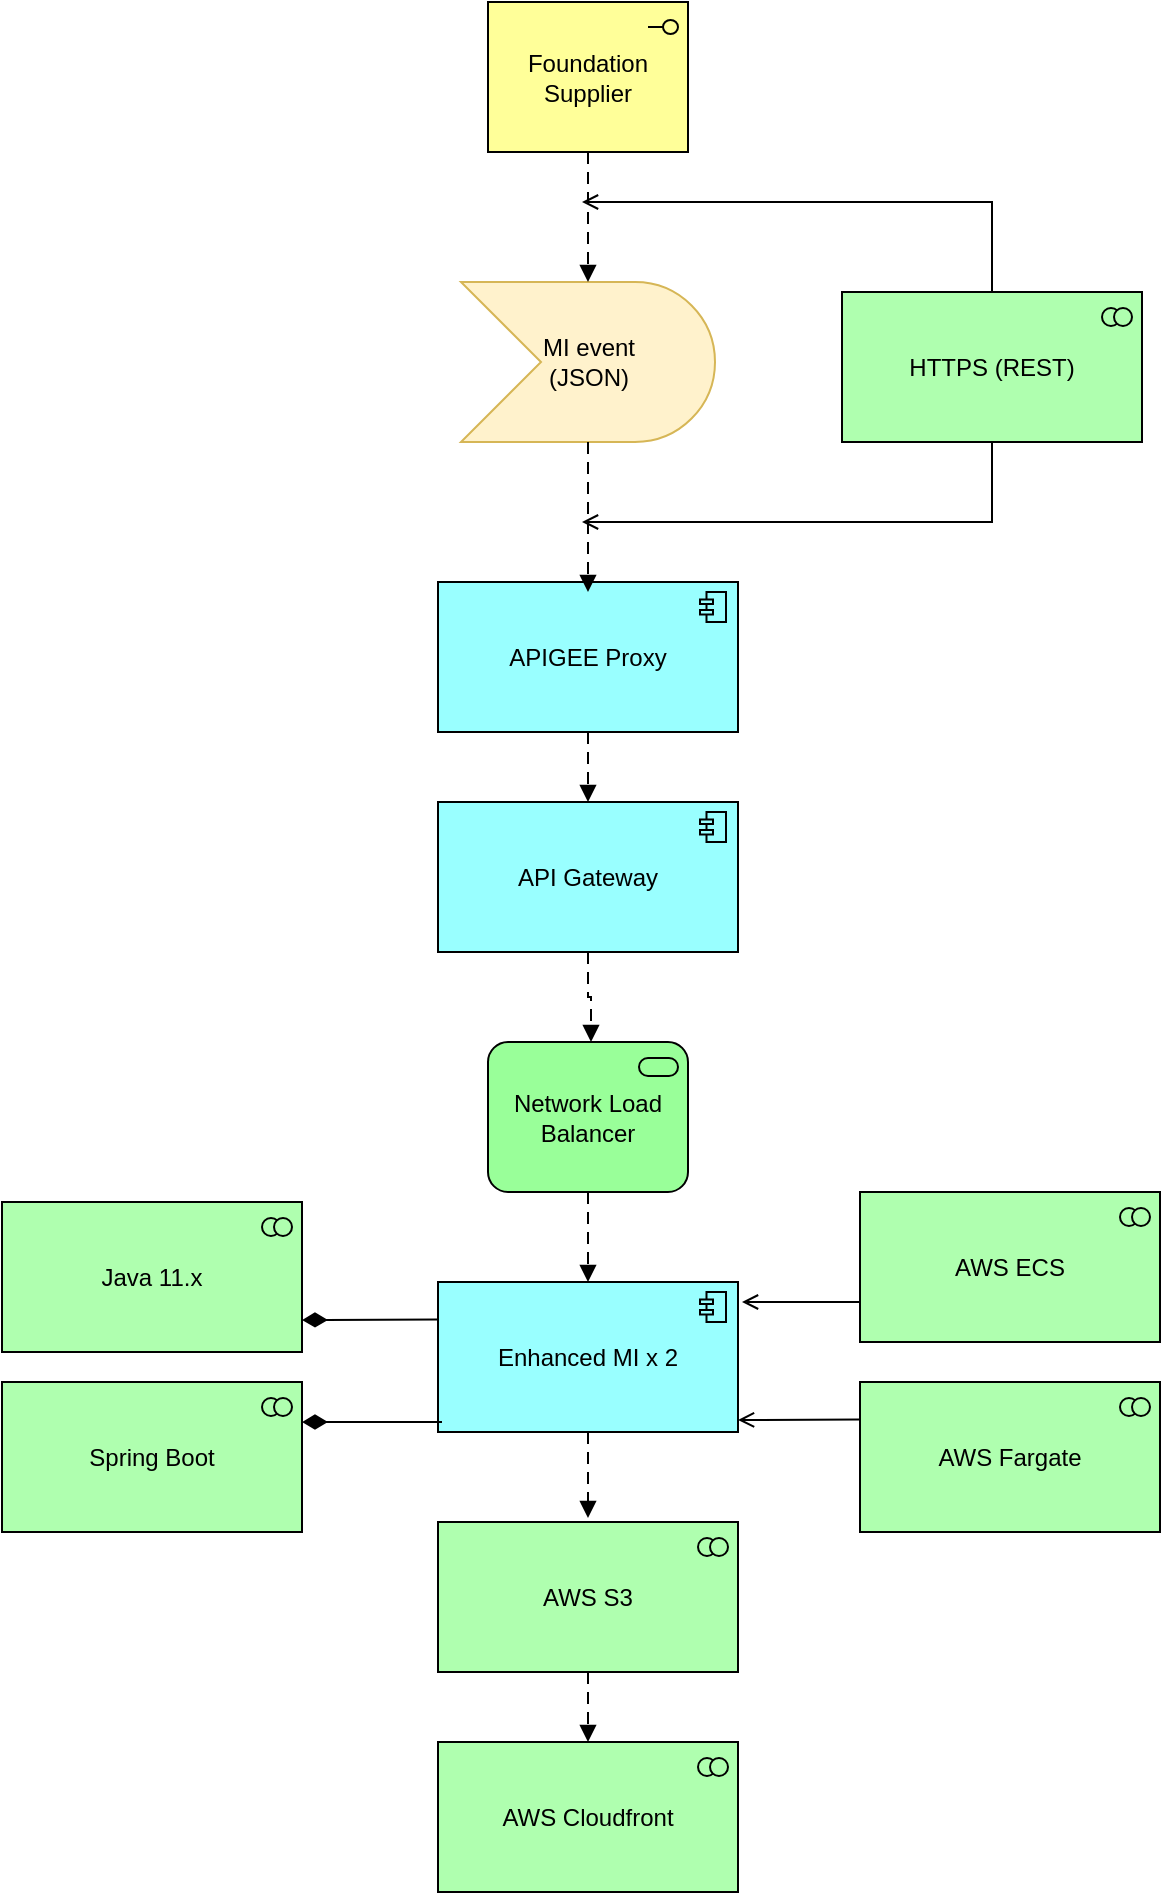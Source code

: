 <mxfile version="15.8.7" type="device"><diagram id="7XkwGulo85NiGF6H6Vio" name="Page-1"><mxGraphModel dx="1186" dy="771" grid="1" gridSize="10" guides="1" tooltips="1" connect="1" arrows="1" fold="1" page="1" pageScale="1" pageWidth="827" pageHeight="1169" math="0" shadow="0"><root><mxCell id="0"/><mxCell id="1" parent="0"/><mxCell id="RkS62-5SrTi0hZOM_8GV-17" value="" style="edgeStyle=orthogonalEdgeStyle;rounded=0;orthogonalLoop=1;jettySize=auto;html=1;strokeColor=none;" edge="1" parent="1" source="RkS62-5SrTi0hZOM_8GV-1" target="RkS62-5SrTi0hZOM_8GV-2"><mxGeometry relative="1" as="geometry"/></mxCell><mxCell id="RkS62-5SrTi0hZOM_8GV-1" value="APIGEE Proxy" style="html=1;outlineConnect=0;whiteSpace=wrap;fillColor=#99ffff;shape=mxgraph.archimate3.application;appType=comp;archiType=square;" vertex="1" parent="1"><mxGeometry x="348" y="460" width="150" height="75" as="geometry"/></mxCell><mxCell id="RkS62-5SrTi0hZOM_8GV-2" value="API Gateway" style="html=1;outlineConnect=0;whiteSpace=wrap;fillColor=#99ffff;shape=mxgraph.archimate3.application;appType=comp;archiType=square;" vertex="1" parent="1"><mxGeometry x="348" y="570" width="150" height="75" as="geometry"/></mxCell><mxCell id="RkS62-5SrTi0hZOM_8GV-3" value="Network Load Balancer" style="html=1;outlineConnect=0;whiteSpace=wrap;fillColor=#99ff99;shape=mxgraph.archimate.business;busType=service" vertex="1" parent="1"><mxGeometry x="373" y="690" width="100" height="75" as="geometry"/></mxCell><mxCell id="RkS62-5SrTi0hZOM_8GV-5" value="Enhanced MI x 2" style="html=1;outlineConnect=0;whiteSpace=wrap;fillColor=#99ffff;shape=mxgraph.archimate3.application;appType=comp;archiType=square;" vertex="1" parent="1"><mxGeometry x="348" y="810" width="150" height="75" as="geometry"/></mxCell><mxCell id="RkS62-5SrTi0hZOM_8GV-6" value="AWS S3" style="html=1;outlineConnect=0;whiteSpace=wrap;fillColor=#AFFFAF;shape=mxgraph.archimate3.application;appType=collab;archiType=square;" vertex="1" parent="1"><mxGeometry x="348" y="930" width="150" height="75" as="geometry"/></mxCell><mxCell id="RkS62-5SrTi0hZOM_8GV-7" value="AWS Cloudfront" style="html=1;outlineConnect=0;whiteSpace=wrap;fillColor=#AFFFAF;shape=mxgraph.archimate3.application;appType=collab;archiType=square;" vertex="1" parent="1"><mxGeometry x="348" y="1040" width="150" height="75" as="geometry"/></mxCell><mxCell id="RkS62-5SrTi0hZOM_8GV-8" value="Java 11.x" style="html=1;outlineConnect=0;whiteSpace=wrap;fillColor=#AFFFAF;shape=mxgraph.archimate3.application;appType=collab;archiType=square;" vertex="1" parent="1"><mxGeometry x="130" y="770" width="150" height="75" as="geometry"/></mxCell><mxCell id="RkS62-5SrTi0hZOM_8GV-9" value="AWS ECS" style="html=1;outlineConnect=0;whiteSpace=wrap;fillColor=#AFFFAF;shape=mxgraph.archimate3.application;appType=collab;archiType=square;" vertex="1" parent="1"><mxGeometry x="559" y="765" width="150" height="75" as="geometry"/></mxCell><mxCell id="RkS62-5SrTi0hZOM_8GV-10" value="AWS Fargate" style="html=1;outlineConnect=0;whiteSpace=wrap;fillColor=#AFFFAF;shape=mxgraph.archimate3.application;appType=collab;archiType=square;" vertex="1" parent="1"><mxGeometry x="559" y="860" width="150" height="75" as="geometry"/></mxCell><mxCell id="RkS62-5SrTi0hZOM_8GV-11" value="MI event &lt;br&gt;(JSON)" style="html=1;outlineConnect=0;whiteSpace=wrap;fillColor=#fff2cc;shape=mxgraph.archimate3.event;strokeColor=#d6b656;" vertex="1" parent="1"><mxGeometry x="359.5" y="310" width="127" height="80" as="geometry"/></mxCell><mxCell id="RkS62-5SrTi0hZOM_8GV-12" value="Spring Boot" style="html=1;outlineConnect=0;whiteSpace=wrap;fillColor=#AFFFAF;shape=mxgraph.archimate3.application;appType=collab;archiType=square;" vertex="1" parent="1"><mxGeometry x="130" y="860" width="150" height="75" as="geometry"/></mxCell><mxCell id="RkS62-5SrTi0hZOM_8GV-14" value="" style="edgeStyle=elbowEdgeStyle;html=1;endArrow=block;dashed=1;elbow=vertical;endFill=1;dashPattern=6 4;rounded=0;" edge="1" parent="1" source="RkS62-5SrTi0hZOM_8GV-11"><mxGeometry width="160" relative="1" as="geometry"><mxPoint x="330" y="510" as="sourcePoint"/><mxPoint x="423" y="465" as="targetPoint"/></mxGeometry></mxCell><mxCell id="RkS62-5SrTi0hZOM_8GV-18" value="" style="edgeStyle=elbowEdgeStyle;html=1;endArrow=block;dashed=1;elbow=vertical;endFill=1;dashPattern=6 4;rounded=0;exitX=0.5;exitY=1;exitDx=0;exitDy=0;exitPerimeter=0;" edge="1" parent="1" source="RkS62-5SrTi0hZOM_8GV-1"><mxGeometry width="160" relative="1" as="geometry"><mxPoint x="330" y="860" as="sourcePoint"/><mxPoint x="423" y="570" as="targetPoint"/></mxGeometry></mxCell><mxCell id="RkS62-5SrTi0hZOM_8GV-19" value="" style="edgeStyle=elbowEdgeStyle;html=1;endArrow=block;dashed=1;elbow=vertical;endFill=1;dashPattern=6 4;rounded=0;exitX=0.5;exitY=1;exitDx=0;exitDy=0;exitPerimeter=0;" edge="1" parent="1" source="RkS62-5SrTi0hZOM_8GV-2"><mxGeometry width="160" relative="1" as="geometry"><mxPoint x="421.5" y="650" as="sourcePoint"/><mxPoint x="424.5" y="690" as="targetPoint"/></mxGeometry></mxCell><mxCell id="RkS62-5SrTi0hZOM_8GV-20" value="" style="edgeStyle=elbowEdgeStyle;html=1;endArrow=block;dashed=1;elbow=vertical;endFill=1;dashPattern=6 4;rounded=0;exitX=0.5;exitY=1;exitDx=0;exitDy=0;exitPerimeter=0;entryX=0.5;entryY=0;entryDx=0;entryDy=0;entryPerimeter=0;" edge="1" parent="1" source="RkS62-5SrTi0hZOM_8GV-3" target="RkS62-5SrTi0hZOM_8GV-5"><mxGeometry width="160" relative="1" as="geometry"><mxPoint x="330" y="970" as="sourcePoint"/><mxPoint x="490" y="970" as="targetPoint"/></mxGeometry></mxCell><mxCell id="RkS62-5SrTi0hZOM_8GV-21" value="" style="edgeStyle=elbowEdgeStyle;html=1;endArrow=block;dashed=1;elbow=vertical;endFill=1;dashPattern=6 4;rounded=0;exitX=0.5;exitY=1;exitDx=0;exitDy=0;exitPerimeter=0;" edge="1" parent="1" source="RkS62-5SrTi0hZOM_8GV-5"><mxGeometry width="160" relative="1" as="geometry"><mxPoint x="330" y="970" as="sourcePoint"/><mxPoint x="423" y="928" as="targetPoint"/></mxGeometry></mxCell><mxCell id="RkS62-5SrTi0hZOM_8GV-22" value="" style="edgeStyle=elbowEdgeStyle;html=1;endArrow=block;dashed=1;elbow=vertical;endFill=1;dashPattern=6 4;rounded=0;exitX=0.5;exitY=1;exitDx=0;exitDy=0;exitPerimeter=0;entryX=0.5;entryY=0;entryDx=0;entryDy=0;entryPerimeter=0;" edge="1" parent="1" source="RkS62-5SrTi0hZOM_8GV-6" target="RkS62-5SrTi0hZOM_8GV-7"><mxGeometry width="160" relative="1" as="geometry"><mxPoint x="330" y="970" as="sourcePoint"/><mxPoint x="490" y="970" as="targetPoint"/></mxGeometry></mxCell><mxCell id="RkS62-5SrTi0hZOM_8GV-24" value="" style="html=1;endArrow=diamondThin;endFill=1;edgeStyle=elbowEdgeStyle;elbow=vertical;endSize=10;rounded=0;exitX=0;exitY=0.25;exitDx=0;exitDy=0;exitPerimeter=0;" edge="1" parent="1" source="RkS62-5SrTi0hZOM_8GV-5" target="RkS62-5SrTi0hZOM_8GV-8"><mxGeometry width="160" relative="1" as="geometry"><mxPoint x="330" y="880" as="sourcePoint"/><mxPoint x="490" y="880" as="targetPoint"/></mxGeometry></mxCell><mxCell id="RkS62-5SrTi0hZOM_8GV-25" value="" style="html=1;endArrow=diamondThin;endFill=1;edgeStyle=elbowEdgeStyle;elbow=vertical;endSize=10;rounded=0;" edge="1" parent="1" target="RkS62-5SrTi0hZOM_8GV-12"><mxGeometry width="160" relative="1" as="geometry"><mxPoint x="350" y="880" as="sourcePoint"/><mxPoint x="490" y="880" as="targetPoint"/></mxGeometry></mxCell><mxCell id="RkS62-5SrTi0hZOM_8GV-27" value="" style="edgeStyle=elbowEdgeStyle;html=1;endArrow=open;elbow=vertical;endFill=1;rounded=0;" edge="1" parent="1" source="RkS62-5SrTi0hZOM_8GV-9"><mxGeometry width="160" relative="1" as="geometry"><mxPoint x="570" y="710" as="sourcePoint"/><mxPoint x="500" y="820" as="targetPoint"/></mxGeometry></mxCell><mxCell id="RkS62-5SrTi0hZOM_8GV-28" value="" style="edgeStyle=elbowEdgeStyle;html=1;endArrow=open;elbow=vertical;endFill=1;rounded=0;exitX=0;exitY=0.25;exitDx=0;exitDy=0;exitPerimeter=0;" edge="1" parent="1" source="RkS62-5SrTi0hZOM_8GV-10" target="RkS62-5SrTi0hZOM_8GV-5"><mxGeometry width="160" relative="1" as="geometry"><mxPoint x="330" y="850" as="sourcePoint"/><mxPoint x="490" y="850" as="targetPoint"/><Array as="points"><mxPoint x="530" y="879"/></Array></mxGeometry></mxCell><mxCell id="RkS62-5SrTi0hZOM_8GV-29" value="Foundation Supplier" style="html=1;outlineConnect=0;whiteSpace=wrap;fillColor=#ffff99;shape=mxgraph.archimate.application;appType=interface" vertex="1" parent="1"><mxGeometry x="373" y="170" width="100" height="75" as="geometry"/></mxCell><mxCell id="RkS62-5SrTi0hZOM_8GV-30" value="" style="edgeStyle=elbowEdgeStyle;html=1;endArrow=block;dashed=1;elbow=vertical;endFill=1;dashPattern=6 4;rounded=0;exitX=0.5;exitY=1;exitDx=0;exitDy=0;exitPerimeter=0;" edge="1" parent="1" source="RkS62-5SrTi0hZOM_8GV-29" target="RkS62-5SrTi0hZOM_8GV-11"><mxGeometry width="160" relative="1" as="geometry"><mxPoint x="330" y="320" as="sourcePoint"/><mxPoint x="490" y="320" as="targetPoint"/></mxGeometry></mxCell><mxCell id="RkS62-5SrTi0hZOM_8GV-31" value="HTTPS (REST)" style="html=1;outlineConnect=0;whiteSpace=wrap;fillColor=#AFFFAF;shape=mxgraph.archimate3.application;appType=collab;archiType=square;" vertex="1" parent="1"><mxGeometry x="550" y="315" width="150" height="75" as="geometry"/></mxCell><mxCell id="RkS62-5SrTi0hZOM_8GV-32" value="" style="edgeStyle=elbowEdgeStyle;html=1;endArrow=open;elbow=vertical;endFill=1;rounded=0;exitX=0.5;exitY=0;exitDx=0;exitDy=0;exitPerimeter=0;" edge="1" parent="1" source="RkS62-5SrTi0hZOM_8GV-31"><mxGeometry width="100" height="75" relative="1" as="geometry"><mxPoint x="625" y="310" as="sourcePoint"/><mxPoint x="420" y="270" as="targetPoint"/><Array as="points"><mxPoint x="490" y="270"/></Array></mxGeometry></mxCell><mxCell id="RkS62-5SrTi0hZOM_8GV-33" value="" style="edgeStyle=elbowEdgeStyle;html=1;endArrow=open;elbow=vertical;endFill=1;rounded=0;" edge="1" parent="1" source="RkS62-5SrTi0hZOM_8GV-31"><mxGeometry width="100" height="75" relative="1" as="geometry"><mxPoint x="360" y="345" as="sourcePoint"/><mxPoint x="420" y="430" as="targetPoint"/><Array as="points"><mxPoint x="530" y="430"/></Array></mxGeometry></mxCell></root></mxGraphModel></diagram></mxfile>